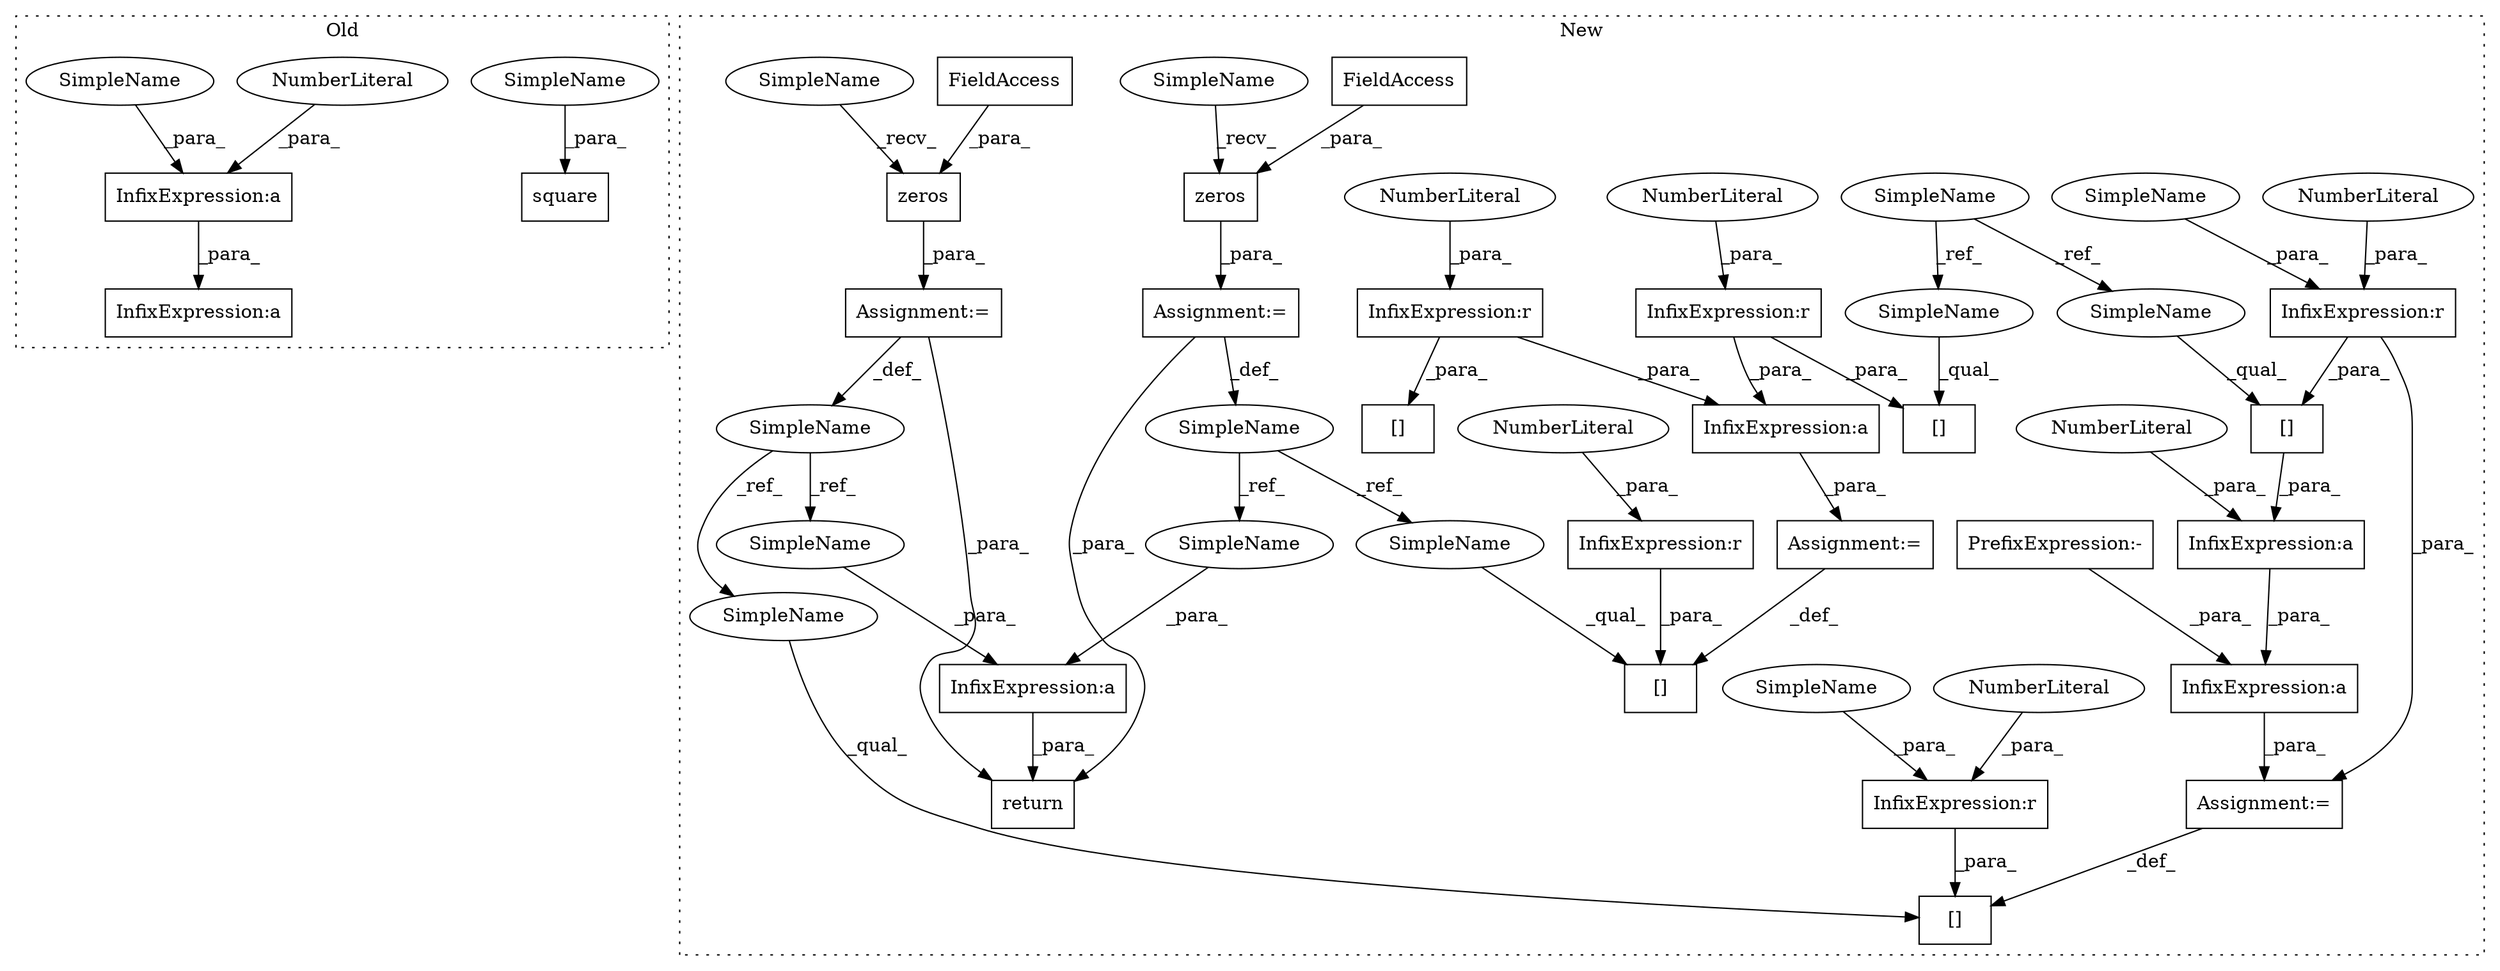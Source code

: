 digraph G {
subgraph cluster0 {
1 [label="square" a="32" s="1770,1787" l="7,1" shape="box"];
18 [label="InfixExpression:a" a="27" s="1855" l="3" shape="box"];
19 [label="InfixExpression:a" a="27" s="1847" l="3" shape="box"];
21 [label="NumberLiteral" a="34" s="1852" l="3" shape="ellipse"];
44 [label="SimpleName" a="42" s="1777" l="10" shape="ellipse"];
45 [label="SimpleName" a="42" s="1858" l="10" shape="ellipse"];
label = "Old";
style="dotted";
}
subgraph cluster1 {
2 [label="zeros" a="32" s="2374,2387" l="6,1" shape="box"];
3 [label="Assignment:=" a="7" s="2367" l="1" shape="box"];
4 [label="InfixExpression:a" a="27" s="2545" l="3" shape="box"];
5 [label="[]" a="2" s="2458,2469" l="3,1" shape="box"];
6 [label="InfixExpression:a" a="27" s="2491" l="3" shape="box"];
7 [label="InfixExpression:a" a="27" s="2499" l="3" shape="box"];
8 [label="NumberLiteral" a="34" s="2496" l="3" shape="ellipse"];
9 [label="[]" a="2" s="2502,2521" l="11,1" shape="box"];
10 [label="SimpleName" a="42" s="2365" l="2" shape="ellipse"];
11 [label="PrefixExpression:-" a="38" s="2473" l="1" shape="box"];
12 [label="zeros" a="32" s="2345,2358" l="6,1" shape="box"];
13 [label="[]" a="2" s="2394,2404" l="3,1" shape="box"];
14 [label="InfixExpression:a" a="27" s="2423" l="3" shape="box"];
15 [label="SimpleName" a="42" s="2336" l="2" shape="ellipse"];
16 [label="SimpleName" a="42" s="2137" l="10" shape="ellipse"];
17 [label="[]" a="2" s="2427,2445" l="11,1" shape="box"];
20 [label="InfixExpression:r" a="27" s="2464" l="3" shape="box"];
22 [label="NumberLiteral" a="34" s="2467" l="1" shape="ellipse"];
23 [label="InfixExpression:r" a="27" s="2516" l="3" shape="box"];
24 [label="InfixExpression:r" a="27" s="2399" l="3" shape="box"];
25 [label="NumberLiteral" a="34" s="2519" l="1" shape="ellipse"];
26 [label="NumberLiteral" a="34" s="2402" l="1" shape="ellipse"];
27 [label="InfixExpression:r" a="27" s="2440" l="3" shape="box"];
28 [label="InfixExpression:r" a="27" s="2416" l="3" shape="box"];
29 [label="[]" a="2" s="2412,2421" l="2,1" shape="box"];
30 [label="NumberLiteral" a="34" s="2419" l="1" shape="ellipse"];
31 [label="NumberLiteral" a="34" s="2443" l="1" shape="ellipse"];
32 [label="FieldAccess" a="22" s="2351" l="7" shape="box"];
33 [label="FieldAccess" a="22" s="2380" l="7" shape="box"];
34 [label="Assignment:=" a="7" s="2405" l="1" shape="box"];
35 [label="Assignment:=" a="7" s="2470" l="1" shape="box"];
36 [label="Assignment:=" a="7" s="2338" l="1" shape="box"];
37 [label="return" a="41" s="2535" l="7" shape="box"];
38 [label="SimpleName" a="42" s="2514" l="2" shape="ellipse"];
39 [label="SimpleName" a="42" s="2462" l="2" shape="ellipse"];
40 [label="SimpleName" a="42" s="2427" l="10" shape="ellipse"];
41 [label="SimpleName" a="42" s="2502" l="10" shape="ellipse"];
42 [label="SimpleName" a="42" s="2543" l="2" shape="ellipse"];
43 [label="SimpleName" a="42" s="2394" l="2" shape="ellipse"];
46 [label="SimpleName" a="42" s="2339" l="5" shape="ellipse"];
47 [label="SimpleName" a="42" s="2368" l="5" shape="ellipse"];
48 [label="SimpleName" a="42" s="2548" l="2" shape="ellipse"];
49 [label="SimpleName" a="42" s="2458" l="2" shape="ellipse"];
label = "New";
style="dotted";
}
2 -> 3 [label="_para_"];
3 -> 37 [label="_para_"];
3 -> 10 [label="_def_"];
4 -> 37 [label="_para_"];
6 -> 35 [label="_para_"];
7 -> 6 [label="_para_"];
8 -> 7 [label="_para_"];
9 -> 7 [label="_para_"];
10 -> 49 [label="_ref_"];
10 -> 48 [label="_ref_"];
11 -> 6 [label="_para_"];
12 -> 36 [label="_para_"];
14 -> 34 [label="_para_"];
15 -> 42 [label="_ref_"];
15 -> 43 [label="_ref_"];
16 -> 40 [label="_ref_"];
16 -> 41 [label="_ref_"];
18 -> 19 [label="_para_"];
20 -> 5 [label="_para_"];
21 -> 18 [label="_para_"];
22 -> 20 [label="_para_"];
23 -> 35 [label="_para_"];
23 -> 9 [label="_para_"];
24 -> 13 [label="_para_"];
25 -> 23 [label="_para_"];
26 -> 24 [label="_para_"];
27 -> 14 [label="_para_"];
27 -> 17 [label="_para_"];
28 -> 14 [label="_para_"];
28 -> 29 [label="_para_"];
30 -> 28 [label="_para_"];
31 -> 27 [label="_para_"];
32 -> 12 [label="_para_"];
33 -> 2 [label="_para_"];
34 -> 13 [label="_def_"];
35 -> 5 [label="_def_"];
36 -> 15 [label="_def_"];
36 -> 37 [label="_para_"];
38 -> 23 [label="_para_"];
39 -> 20 [label="_para_"];
40 -> 17 [label="_qual_"];
41 -> 9 [label="_qual_"];
42 -> 4 [label="_para_"];
43 -> 13 [label="_qual_"];
44 -> 1 [label="_para_"];
45 -> 18 [label="_para_"];
46 -> 12 [label="_recv_"];
47 -> 2 [label="_recv_"];
48 -> 4 [label="_para_"];
49 -> 5 [label="_qual_"];
}